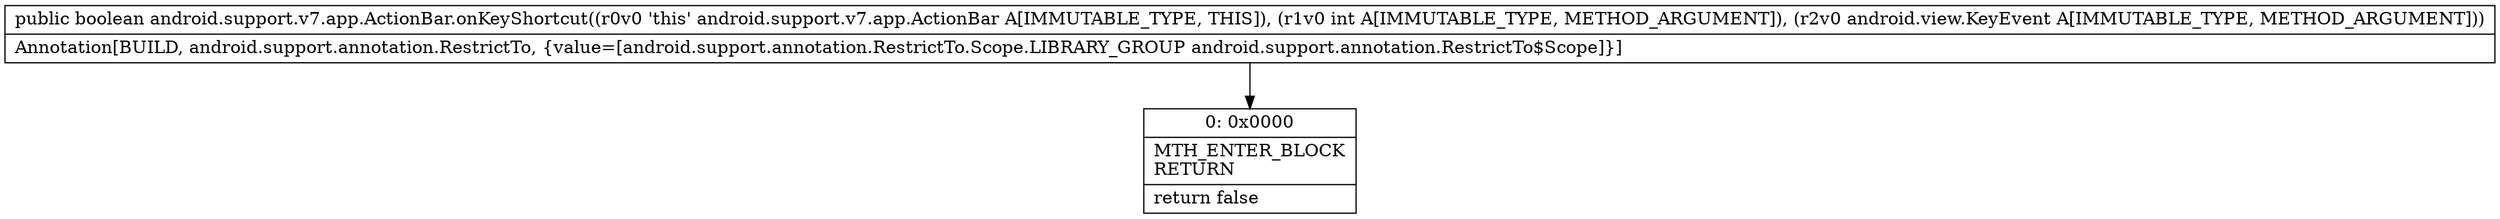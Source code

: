 digraph "CFG forandroid.support.v7.app.ActionBar.onKeyShortcut(ILandroid\/view\/KeyEvent;)Z" {
Node_0 [shape=record,label="{0\:\ 0x0000|MTH_ENTER_BLOCK\lRETURN\l|return false\l}"];
MethodNode[shape=record,label="{public boolean android.support.v7.app.ActionBar.onKeyShortcut((r0v0 'this' android.support.v7.app.ActionBar A[IMMUTABLE_TYPE, THIS]), (r1v0 int A[IMMUTABLE_TYPE, METHOD_ARGUMENT]), (r2v0 android.view.KeyEvent A[IMMUTABLE_TYPE, METHOD_ARGUMENT]))  | Annotation[BUILD, android.support.annotation.RestrictTo, \{value=[android.support.annotation.RestrictTo.Scope.LIBRARY_GROUP android.support.annotation.RestrictTo$Scope]\}]\l}"];
MethodNode -> Node_0;
}

